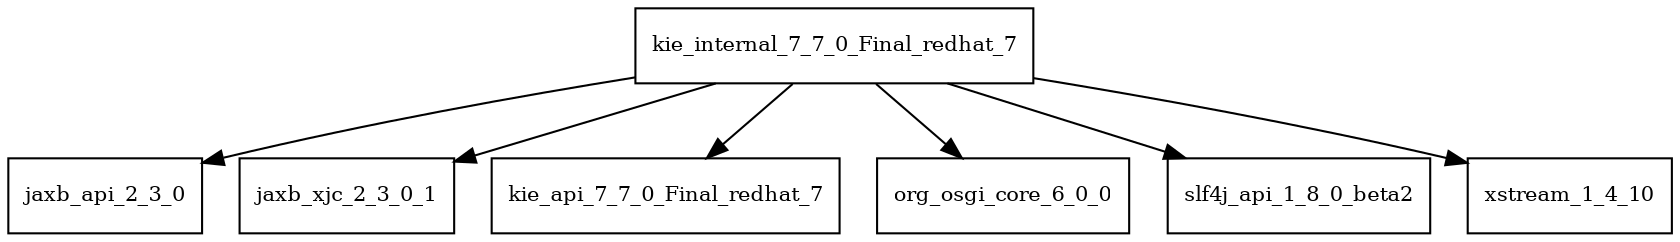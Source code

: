 digraph kie_internal_7_7_0_Final_redhat_7_dependencies {
  node [shape = box, fontsize=10.0];
  kie_internal_7_7_0_Final_redhat_7 -> jaxb_api_2_3_0;
  kie_internal_7_7_0_Final_redhat_7 -> jaxb_xjc_2_3_0_1;
  kie_internal_7_7_0_Final_redhat_7 -> kie_api_7_7_0_Final_redhat_7;
  kie_internal_7_7_0_Final_redhat_7 -> org_osgi_core_6_0_0;
  kie_internal_7_7_0_Final_redhat_7 -> slf4j_api_1_8_0_beta2;
  kie_internal_7_7_0_Final_redhat_7 -> xstream_1_4_10;
}
